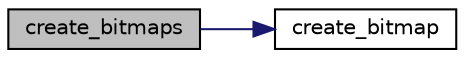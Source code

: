 digraph "create_bitmaps"
{
 // LATEX_PDF_SIZE
  edge [fontname="Helvetica",fontsize="10",labelfontname="Helvetica",labelfontsize="10"];
  node [fontname="Helvetica",fontsize="10",shape=record];
  rankdir="LR";
  Node1 [label="create_bitmaps",height=0.2,width=0.4,color="black", fillcolor="grey75", style="filled", fontcolor="black",tooltip="Predefine the sprites used in the game."];
  Node1 -> Node2 [color="midnightblue",fontsize="10",style="solid",fontname="Helvetica"];
  Node2 [label="create_bitmap",height=0.2,width=0.4,color="black", fillcolor="white", style="filled",URL="$bitmap_8c.html#a92a7f9548f96fb0f9191788f1cec9307",tooltip="Creates a bitmap."];
}
